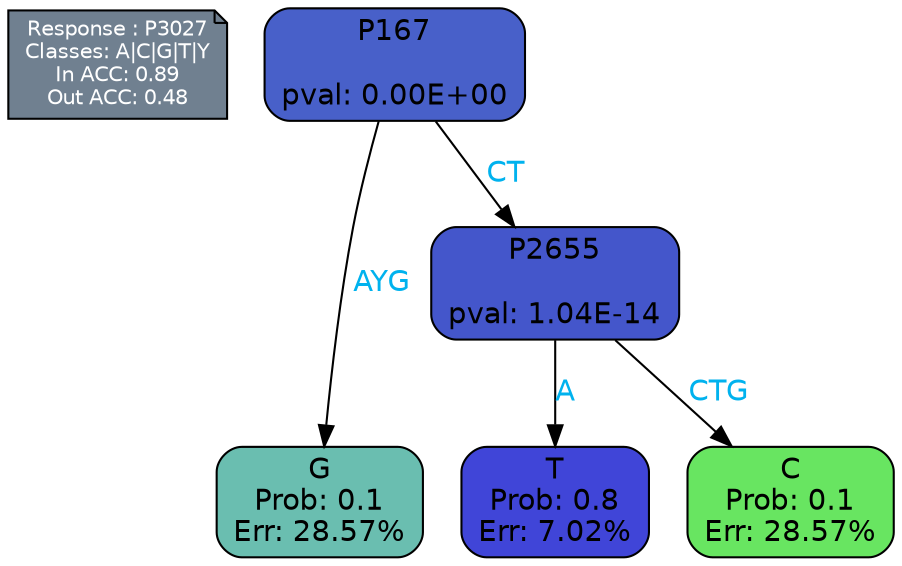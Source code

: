 digraph Tree {
node [shape=box, style="filled, rounded", color="black", fontname=helvetica] ;
graph [ranksep=equally, splines=polylines, bgcolor=transparent, dpi=600] ;
edge [fontname=helvetica] ;
LEGEND [label="Response : P3027
Classes: A|C|G|T|Y
In ACC: 0.89
Out ACC: 0.48
",shape=note,align=left,style=filled,fillcolor="slategray",fontcolor="white",fontsize=10];1 [label="P167

pval: 0.00E+00", fillcolor="#4860c9"] ;
2 [label="G
Prob: 0.1
Err: 28.57%", fillcolor="#6abeb0"] ;
3 [label="P2655

pval: 1.04E-14", fillcolor="#4456cb"] ;
4 [label="T
Prob: 0.8
Err: 7.02%", fillcolor="#4045d8"] ;
5 [label="C
Prob: 0.1
Err: 28.57%", fillcolor="#68e561"] ;
1 -> 2 [label="AYG",fontcolor=deepskyblue2] ;
1 -> 3 [label="CT",fontcolor=deepskyblue2] ;
3 -> 4 [label="A",fontcolor=deepskyblue2] ;
3 -> 5 [label="CTG",fontcolor=deepskyblue2] ;
{rank = same; 2;4;5;}{rank = same; LEGEND;1;}}